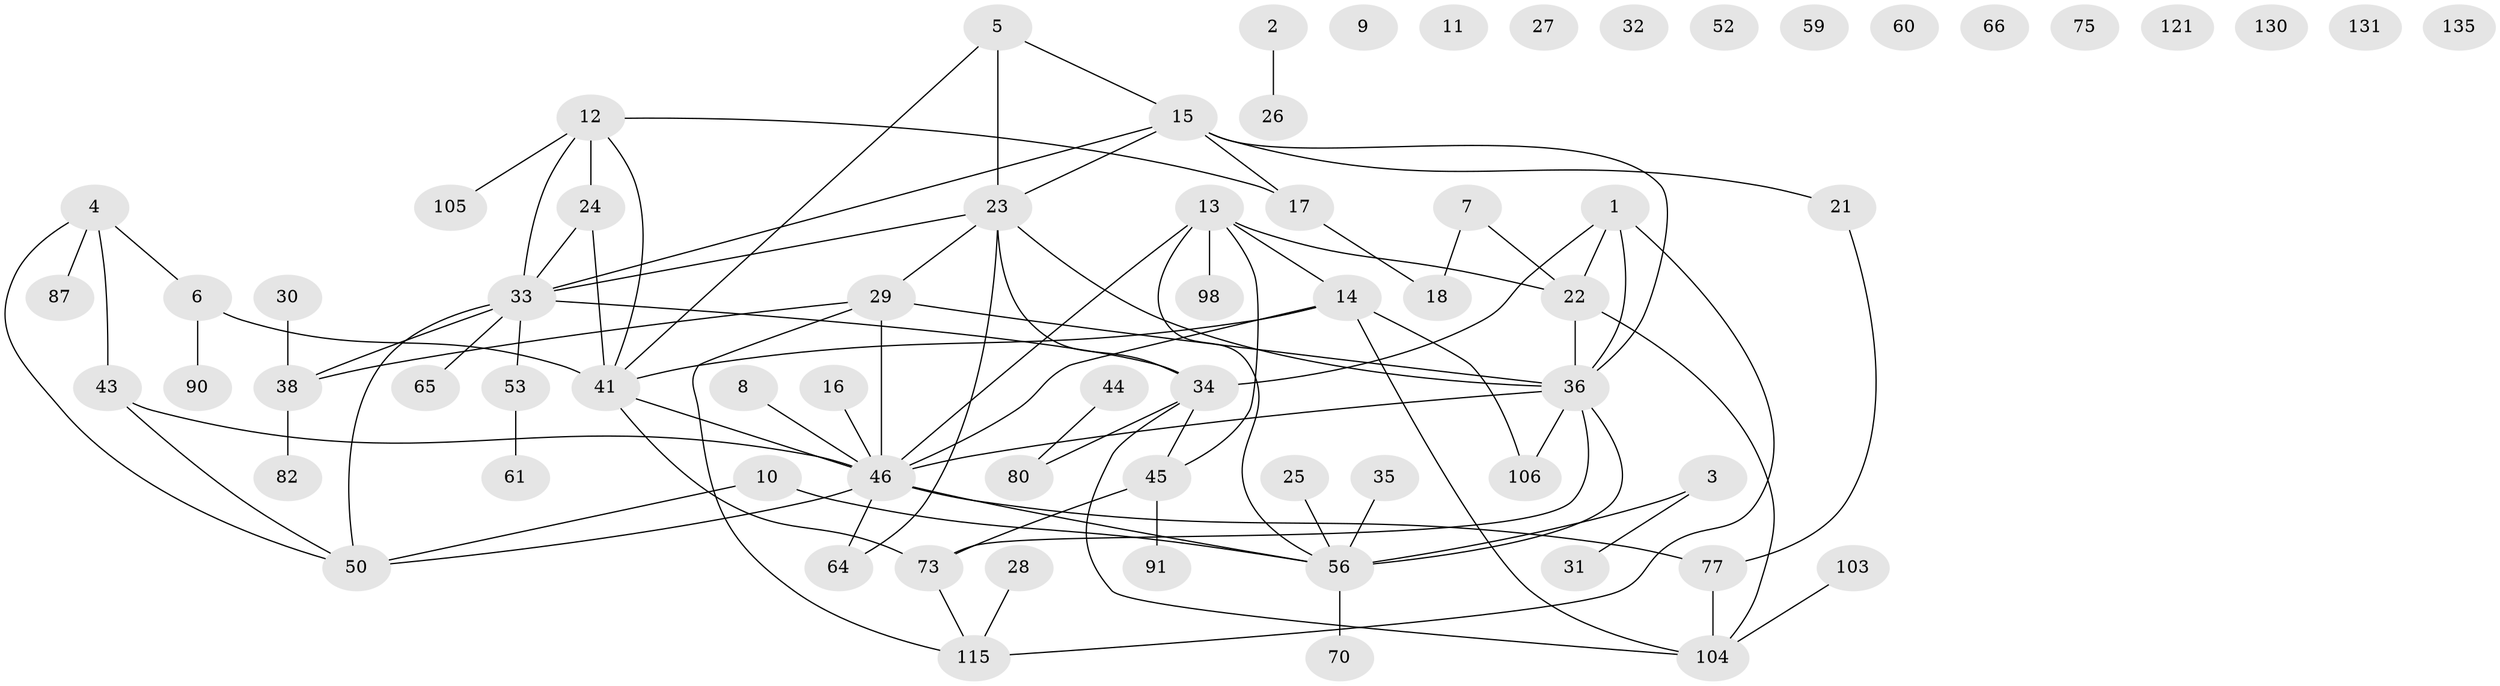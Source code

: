// original degree distribution, {4: 0.10144927536231885, 3: 0.15942028985507245, 2: 0.21739130434782608, 1: 0.2753623188405797, 0: 0.09420289855072464, 5: 0.08695652173913043, 6: 0.043478260869565216, 7: 0.014492753623188406, 8: 0.007246376811594203}
// Generated by graph-tools (version 1.1) at 2025/13/03/09/25 04:13:14]
// undirected, 69 vertices, 90 edges
graph export_dot {
graph [start="1"]
  node [color=gray90,style=filled];
  1;
  2 [super="+42+95"];
  3 [super="+71"];
  4 [super="+84"];
  5 [super="+92"];
  6;
  7;
  8;
  9;
  10 [super="+40"];
  11;
  12 [super="+97+20"];
  13 [super="+68+136+54"];
  14 [super="+19"];
  15 [super="+133+48"];
  16;
  17;
  18 [super="+118"];
  21;
  22 [super="+109+63"];
  23 [super="+37+101+78"];
  24 [super="+119"];
  25 [super="+85"];
  26 [super="+88"];
  27;
  28;
  29 [super="+58+49+108"];
  30 [super="+117"];
  31 [super="+79"];
  32;
  33 [super="+76"];
  34 [super="+114+51+107+39"];
  35 [super="+120"];
  36 [super="+67+47"];
  38 [super="+83"];
  41 [super="+128+125+96"];
  43;
  44;
  45 [super="+102+124+62"];
  46 [super="+74"];
  50 [super="+69"];
  52;
  53;
  56 [super="+132+123+57+81"];
  59;
  60;
  61 [super="+72"];
  64;
  65;
  66;
  70;
  73;
  75;
  77 [super="+112"];
  80;
  82;
  87;
  90;
  91;
  98;
  103;
  104 [super="+113"];
  105;
  106;
  115 [super="+126"];
  121;
  130;
  131;
  135;
  1 -- 22;
  1 -- 115;
  1 -- 34;
  1 -- 36;
  2 -- 26;
  3 -- 56 [weight=2];
  3 -- 31;
  4 -- 50;
  4 -- 6;
  4 -- 87;
  4 -- 43;
  5 -- 23;
  5 -- 41;
  5 -- 15;
  6 -- 90;
  6 -- 41;
  7 -- 18;
  7 -- 22;
  8 -- 46;
  10 -- 56;
  10 -- 50;
  12 -- 105;
  12 -- 24 [weight=2];
  12 -- 17;
  12 -- 33;
  12 -- 41;
  13 -- 45;
  13 -- 56;
  13 -- 22;
  13 -- 98;
  13 -- 14;
  13 -- 46;
  14 -- 46;
  14 -- 104;
  14 -- 41;
  14 -- 106;
  15 -- 21;
  15 -- 23 [weight=2];
  15 -- 17;
  15 -- 36 [weight=2];
  15 -- 33;
  16 -- 46;
  17 -- 18;
  21 -- 77;
  22 -- 104;
  22 -- 36;
  23 -- 64;
  23 -- 34;
  23 -- 36;
  23 -- 33;
  23 -- 29;
  24 -- 41;
  24 -- 33;
  25 -- 56;
  28 -- 115;
  29 -- 36 [weight=2];
  29 -- 46 [weight=2];
  29 -- 38;
  29 -- 115;
  30 -- 38;
  33 -- 34;
  33 -- 65;
  33 -- 50;
  33 -- 53;
  33 -- 38;
  34 -- 45;
  34 -- 80;
  34 -- 104;
  35 -- 56;
  36 -- 56;
  36 -- 73;
  36 -- 106;
  36 -- 46;
  38 -- 82;
  41 -- 73;
  41 -- 46;
  43 -- 50;
  43 -- 46;
  44 -- 80;
  45 -- 73;
  45 -- 91;
  46 -- 64;
  46 -- 77;
  46 -- 50;
  46 -- 56;
  53 -- 61;
  56 -- 70;
  73 -- 115;
  77 -- 104;
  103 -- 104;
}
